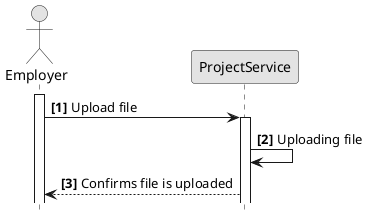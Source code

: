 @startuml
hide footbox
autonumber "<b>[0]"
skinparam monochrome true

actor Employer
participant ProjectService

activate Employer
Employer -> ProjectService: Upload file

activate ProjectService
ProjectService -> ProjectService: Uploading file
ProjectService --> Employer: Confirms file is uploaded
@enduml
